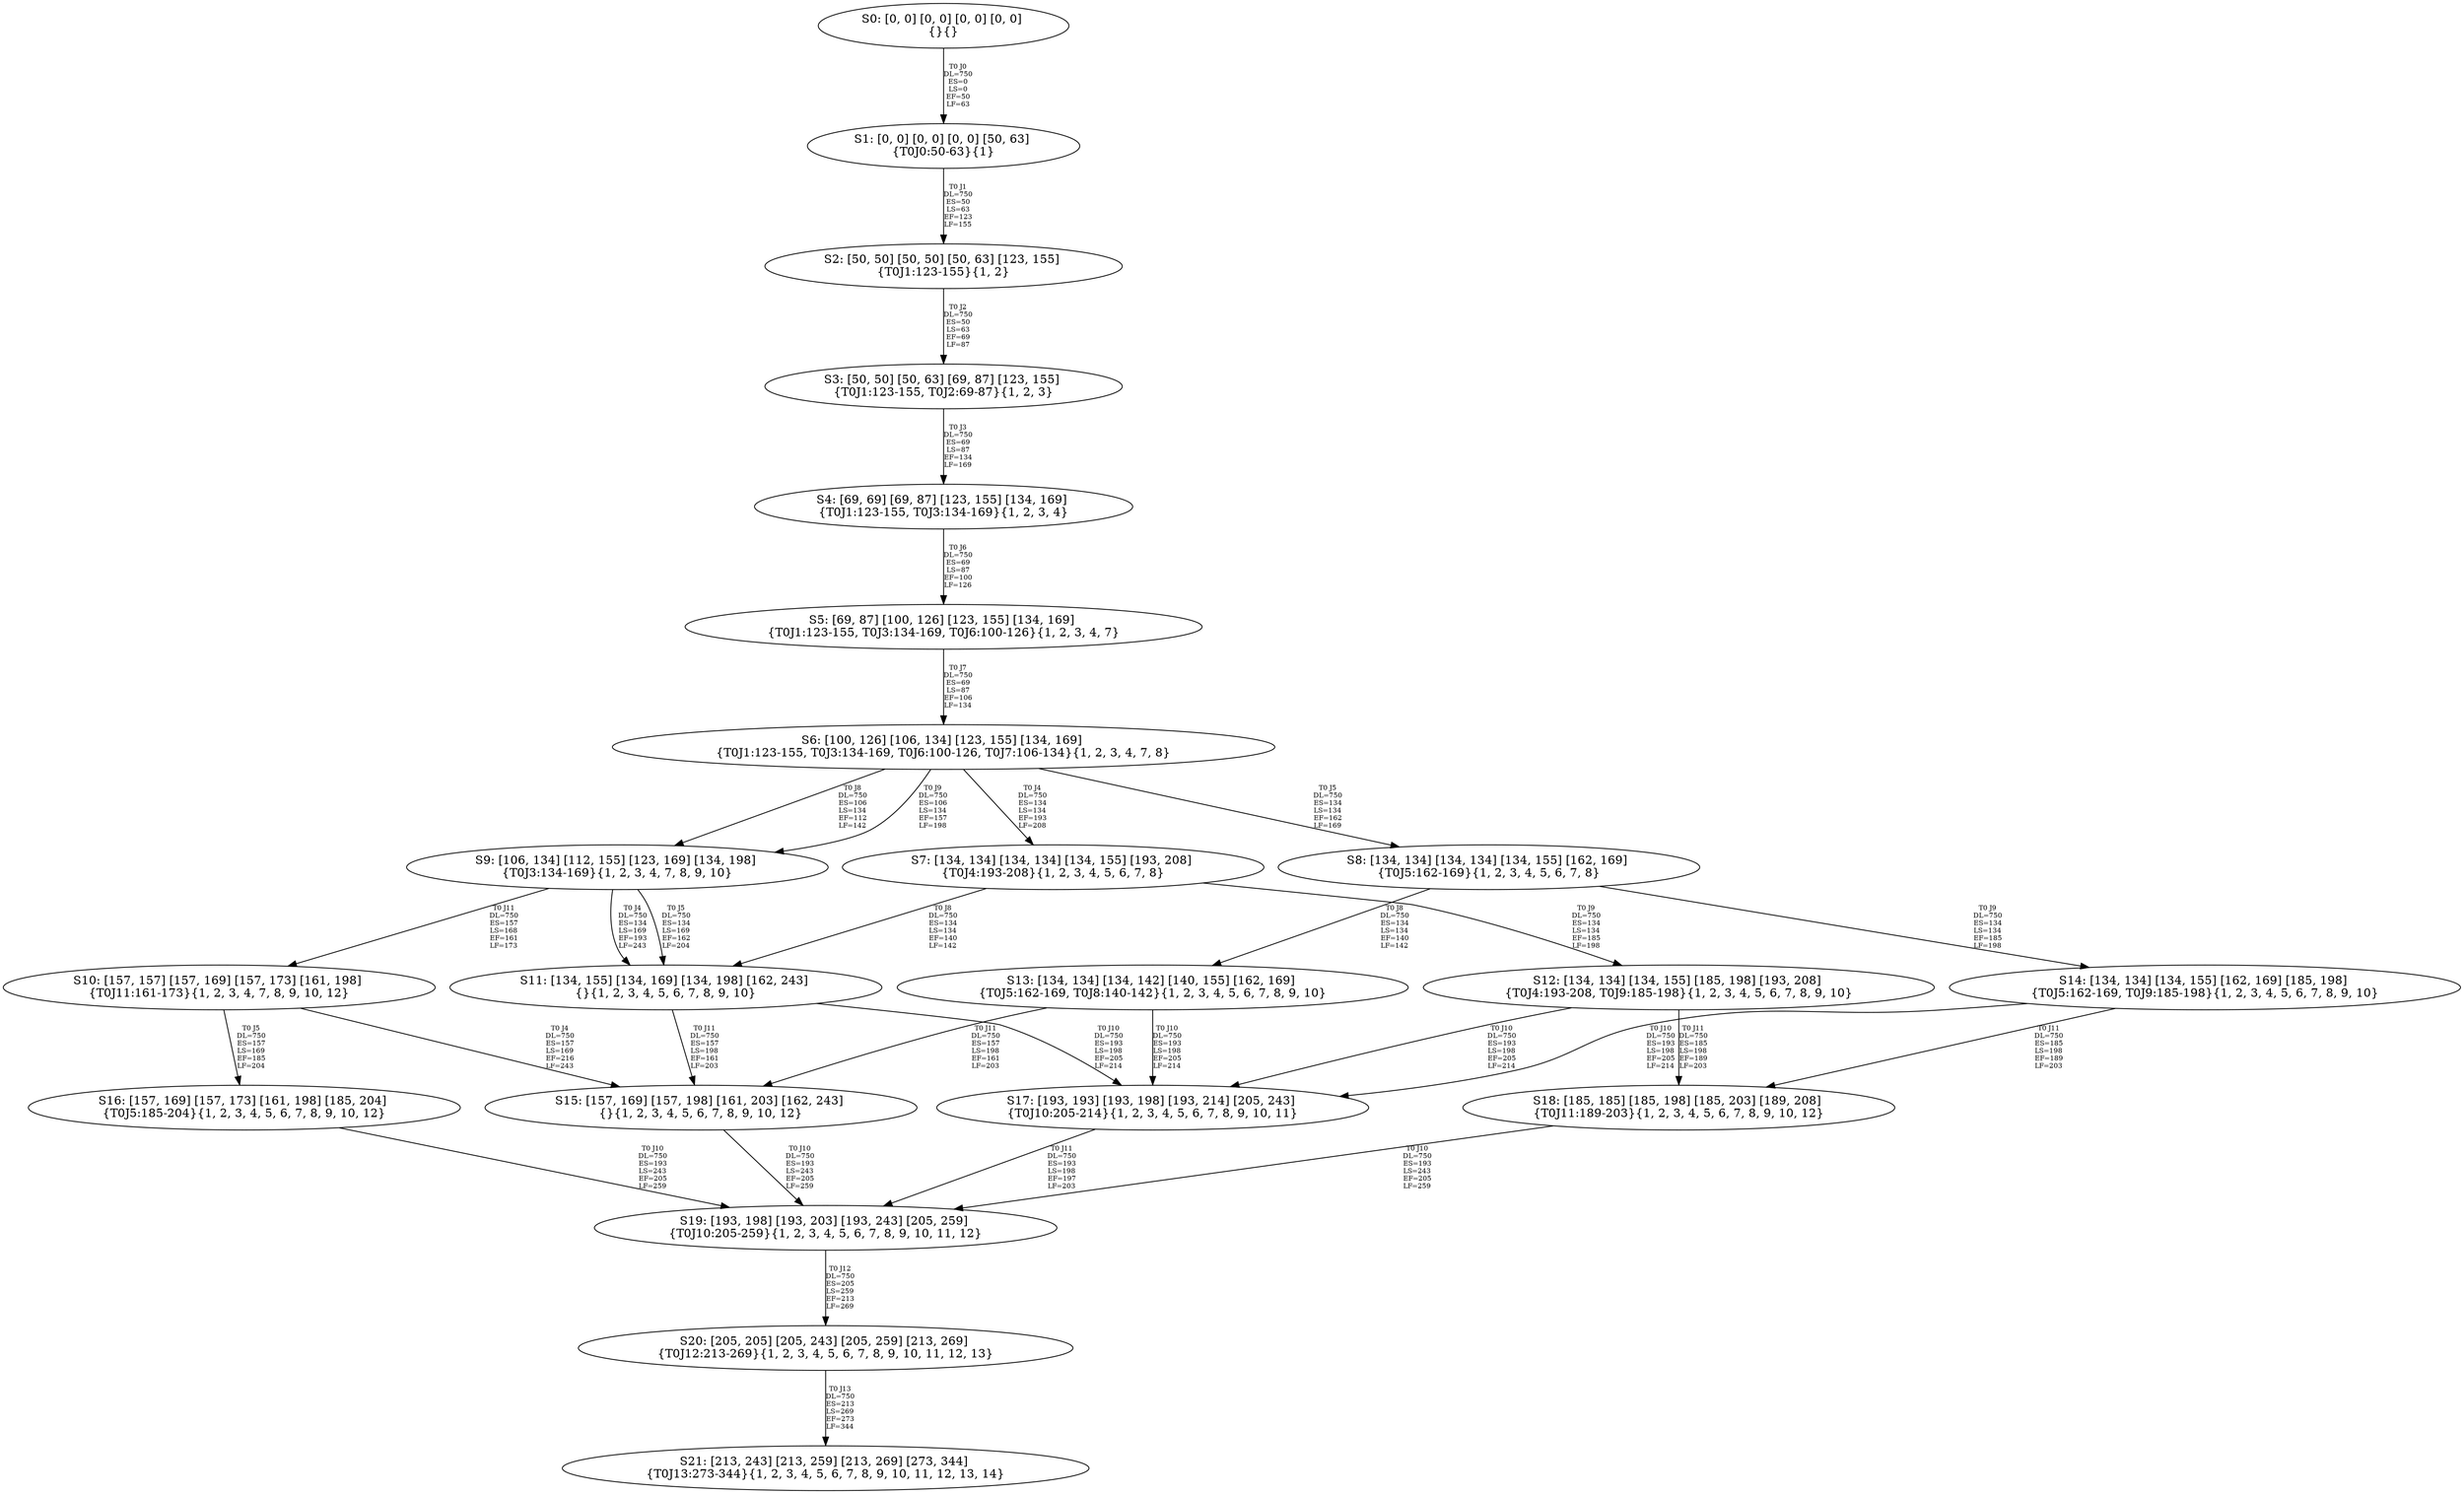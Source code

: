 digraph {
	S0[label="S0: [0, 0] [0, 0] [0, 0] [0, 0] \n{}{}"];
	S1[label="S1: [0, 0] [0, 0] [0, 0] [50, 63] \n{T0J0:50-63}{1}"];
	S2[label="S2: [50, 50] [50, 50] [50, 63] [123, 155] \n{T0J1:123-155}{1, 2}"];
	S3[label="S3: [50, 50] [50, 63] [69, 87] [123, 155] \n{T0J1:123-155, T0J2:69-87}{1, 2, 3}"];
	S4[label="S4: [69, 69] [69, 87] [123, 155] [134, 169] \n{T0J1:123-155, T0J3:134-169}{1, 2, 3, 4}"];
	S5[label="S5: [69, 87] [100, 126] [123, 155] [134, 169] \n{T0J1:123-155, T0J3:134-169, T0J6:100-126}{1, 2, 3, 4, 7}"];
	S6[label="S6: [100, 126] [106, 134] [123, 155] [134, 169] \n{T0J1:123-155, T0J3:134-169, T0J6:100-126, T0J7:106-134}{1, 2, 3, 4, 7, 8}"];
	S7[label="S7: [134, 134] [134, 134] [134, 155] [193, 208] \n{T0J4:193-208}{1, 2, 3, 4, 5, 6, 7, 8}"];
	S8[label="S8: [134, 134] [134, 134] [134, 155] [162, 169] \n{T0J5:162-169}{1, 2, 3, 4, 5, 6, 7, 8}"];
	S9[label="S9: [106, 134] [112, 155] [123, 169] [134, 198] \n{T0J3:134-169}{1, 2, 3, 4, 7, 8, 9, 10}"];
	S10[label="S10: [157, 157] [157, 169] [157, 173] [161, 198] \n{T0J11:161-173}{1, 2, 3, 4, 7, 8, 9, 10, 12}"];
	S11[label="S11: [134, 155] [134, 169] [134, 198] [162, 243] \n{}{1, 2, 3, 4, 5, 6, 7, 8, 9, 10}"];
	S12[label="S12: [134, 134] [134, 155] [185, 198] [193, 208] \n{T0J4:193-208, T0J9:185-198}{1, 2, 3, 4, 5, 6, 7, 8, 9, 10}"];
	S13[label="S13: [134, 134] [134, 142] [140, 155] [162, 169] \n{T0J5:162-169, T0J8:140-142}{1, 2, 3, 4, 5, 6, 7, 8, 9, 10}"];
	S14[label="S14: [134, 134] [134, 155] [162, 169] [185, 198] \n{T0J5:162-169, T0J9:185-198}{1, 2, 3, 4, 5, 6, 7, 8, 9, 10}"];
	S15[label="S15: [157, 169] [157, 198] [161, 203] [162, 243] \n{}{1, 2, 3, 4, 5, 6, 7, 8, 9, 10, 12}"];
	S16[label="S16: [157, 169] [157, 173] [161, 198] [185, 204] \n{T0J5:185-204}{1, 2, 3, 4, 5, 6, 7, 8, 9, 10, 12}"];
	S17[label="S17: [193, 193] [193, 198] [193, 214] [205, 243] \n{T0J10:205-214}{1, 2, 3, 4, 5, 6, 7, 8, 9, 10, 11}"];
	S18[label="S18: [185, 185] [185, 198] [185, 203] [189, 208] \n{T0J11:189-203}{1, 2, 3, 4, 5, 6, 7, 8, 9, 10, 12}"];
	S19[label="S19: [193, 198] [193, 203] [193, 243] [205, 259] \n{T0J10:205-259}{1, 2, 3, 4, 5, 6, 7, 8, 9, 10, 11, 12}"];
	S20[label="S20: [205, 205] [205, 243] [205, 259] [213, 269] \n{T0J12:213-269}{1, 2, 3, 4, 5, 6, 7, 8, 9, 10, 11, 12, 13}"];
	S21[label="S21: [213, 243] [213, 259] [213, 269] [273, 344] \n{T0J13:273-344}{1, 2, 3, 4, 5, 6, 7, 8, 9, 10, 11, 12, 13, 14}"];
	S0 -> S1[label="T0 J0\nDL=750\nES=0\nLS=0\nEF=50\nLF=63",fontsize=8];
	S1 -> S2[label="T0 J1\nDL=750\nES=50\nLS=63\nEF=123\nLF=155",fontsize=8];
	S2 -> S3[label="T0 J2\nDL=750\nES=50\nLS=63\nEF=69\nLF=87",fontsize=8];
	S3 -> S4[label="T0 J3\nDL=750\nES=69\nLS=87\nEF=134\nLF=169",fontsize=8];
	S4 -> S5[label="T0 J6\nDL=750\nES=69\nLS=87\nEF=100\nLF=126",fontsize=8];
	S5 -> S6[label="T0 J7\nDL=750\nES=69\nLS=87\nEF=106\nLF=134",fontsize=8];
	S6 -> S7[label="T0 J4\nDL=750\nES=134\nLS=134\nEF=193\nLF=208",fontsize=8];
	S6 -> S8[label="T0 J5\nDL=750\nES=134\nLS=134\nEF=162\nLF=169",fontsize=8];
	S6 -> S9[label="T0 J8\nDL=750\nES=106\nLS=134\nEF=112\nLF=142",fontsize=8];
	S6 -> S9[label="T0 J9\nDL=750\nES=106\nLS=134\nEF=157\nLF=198",fontsize=8];
	S7 -> S11[label="T0 J8\nDL=750\nES=134\nLS=134\nEF=140\nLF=142",fontsize=8];
	S7 -> S12[label="T0 J9\nDL=750\nES=134\nLS=134\nEF=185\nLF=198",fontsize=8];
	S8 -> S13[label="T0 J8\nDL=750\nES=134\nLS=134\nEF=140\nLF=142",fontsize=8];
	S8 -> S14[label="T0 J9\nDL=750\nES=134\nLS=134\nEF=185\nLF=198",fontsize=8];
	S9 -> S11[label="T0 J4\nDL=750\nES=134\nLS=169\nEF=193\nLF=243",fontsize=8];
	S9 -> S11[label="T0 J5\nDL=750\nES=134\nLS=169\nEF=162\nLF=204",fontsize=8];
	S9 -> S10[label="T0 J11\nDL=750\nES=157\nLS=168\nEF=161\nLF=173",fontsize=8];
	S10 -> S15[label="T0 J4\nDL=750\nES=157\nLS=169\nEF=216\nLF=243",fontsize=8];
	S10 -> S16[label="T0 J5\nDL=750\nES=157\nLS=169\nEF=185\nLF=204",fontsize=8];
	S11 -> S17[label="T0 J10\nDL=750\nES=193\nLS=198\nEF=205\nLF=214",fontsize=8];
	S11 -> S15[label="T0 J11\nDL=750\nES=157\nLS=198\nEF=161\nLF=203",fontsize=8];
	S12 -> S17[label="T0 J10\nDL=750\nES=193\nLS=198\nEF=205\nLF=214",fontsize=8];
	S12 -> S18[label="T0 J11\nDL=750\nES=185\nLS=198\nEF=189\nLF=203",fontsize=8];
	S13 -> S17[label="T0 J10\nDL=750\nES=193\nLS=198\nEF=205\nLF=214",fontsize=8];
	S13 -> S15[label="T0 J11\nDL=750\nES=157\nLS=198\nEF=161\nLF=203",fontsize=8];
	S14 -> S17[label="T0 J10\nDL=750\nES=193\nLS=198\nEF=205\nLF=214",fontsize=8];
	S14 -> S18[label="T0 J11\nDL=750\nES=185\nLS=198\nEF=189\nLF=203",fontsize=8];
	S15 -> S19[label="T0 J10\nDL=750\nES=193\nLS=243\nEF=205\nLF=259",fontsize=8];
	S16 -> S19[label="T0 J10\nDL=750\nES=193\nLS=243\nEF=205\nLF=259",fontsize=8];
	S17 -> S19[label="T0 J11\nDL=750\nES=193\nLS=198\nEF=197\nLF=203",fontsize=8];
	S18 -> S19[label="T0 J10\nDL=750\nES=193\nLS=243\nEF=205\nLF=259",fontsize=8];
	S19 -> S20[label="T0 J12\nDL=750\nES=205\nLS=259\nEF=213\nLF=269",fontsize=8];
	S20 -> S21[label="T0 J13\nDL=750\nES=213\nLS=269\nEF=273\nLF=344",fontsize=8];
}
